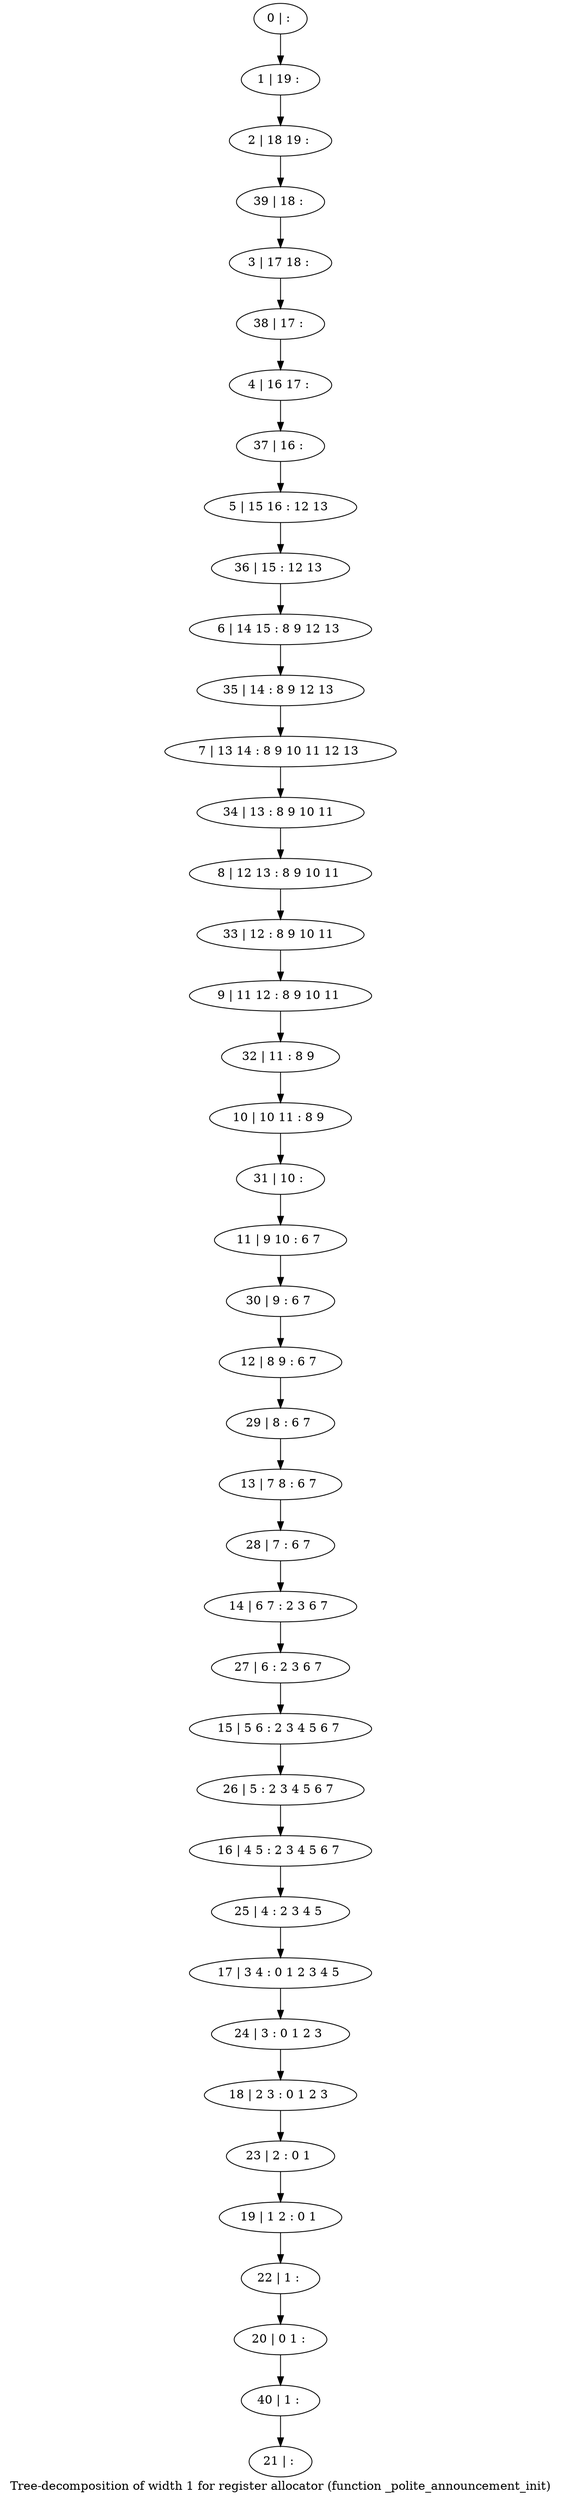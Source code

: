 digraph G {
graph [label="Tree-decomposition of width 1 for register allocator (function _polite_announcement_init)"]
0[label="0 | : "];
1[label="1 | 19 : "];
2[label="2 | 18 19 : "];
3[label="3 | 17 18 : "];
4[label="4 | 16 17 : "];
5[label="5 | 15 16 : 12 13 "];
6[label="6 | 14 15 : 8 9 12 13 "];
7[label="7 | 13 14 : 8 9 10 11 12 13 "];
8[label="8 | 12 13 : 8 9 10 11 "];
9[label="9 | 11 12 : 8 9 10 11 "];
10[label="10 | 10 11 : 8 9 "];
11[label="11 | 9 10 : 6 7 "];
12[label="12 | 8 9 : 6 7 "];
13[label="13 | 7 8 : 6 7 "];
14[label="14 | 6 7 : 2 3 6 7 "];
15[label="15 | 5 6 : 2 3 4 5 6 7 "];
16[label="16 | 4 5 : 2 3 4 5 6 7 "];
17[label="17 | 3 4 : 0 1 2 3 4 5 "];
18[label="18 | 2 3 : 0 1 2 3 "];
19[label="19 | 1 2 : 0 1 "];
20[label="20 | 0 1 : "];
21[label="21 | : "];
22[label="22 | 1 : "];
23[label="23 | 2 : 0 1 "];
24[label="24 | 3 : 0 1 2 3 "];
25[label="25 | 4 : 2 3 4 5 "];
26[label="26 | 5 : 2 3 4 5 6 7 "];
27[label="27 | 6 : 2 3 6 7 "];
28[label="28 | 7 : 6 7 "];
29[label="29 | 8 : 6 7 "];
30[label="30 | 9 : 6 7 "];
31[label="31 | 10 : "];
32[label="32 | 11 : 8 9 "];
33[label="33 | 12 : 8 9 10 11 "];
34[label="34 | 13 : 8 9 10 11 "];
35[label="35 | 14 : 8 9 12 13 "];
36[label="36 | 15 : 12 13 "];
37[label="37 | 16 : "];
38[label="38 | 17 : "];
39[label="39 | 18 : "];
40[label="40 | 1 : "];
0->1 ;
1->2 ;
22->20 ;
19->22 ;
23->19 ;
18->23 ;
24->18 ;
17->24 ;
25->17 ;
16->25 ;
26->16 ;
15->26 ;
27->15 ;
14->27 ;
28->14 ;
13->28 ;
29->13 ;
12->29 ;
30->12 ;
11->30 ;
31->11 ;
10->31 ;
32->10 ;
9->32 ;
33->9 ;
8->33 ;
34->8 ;
7->34 ;
35->7 ;
6->35 ;
36->6 ;
5->36 ;
37->5 ;
4->37 ;
38->4 ;
3->38 ;
39->3 ;
2->39 ;
40->21 ;
20->40 ;
}
